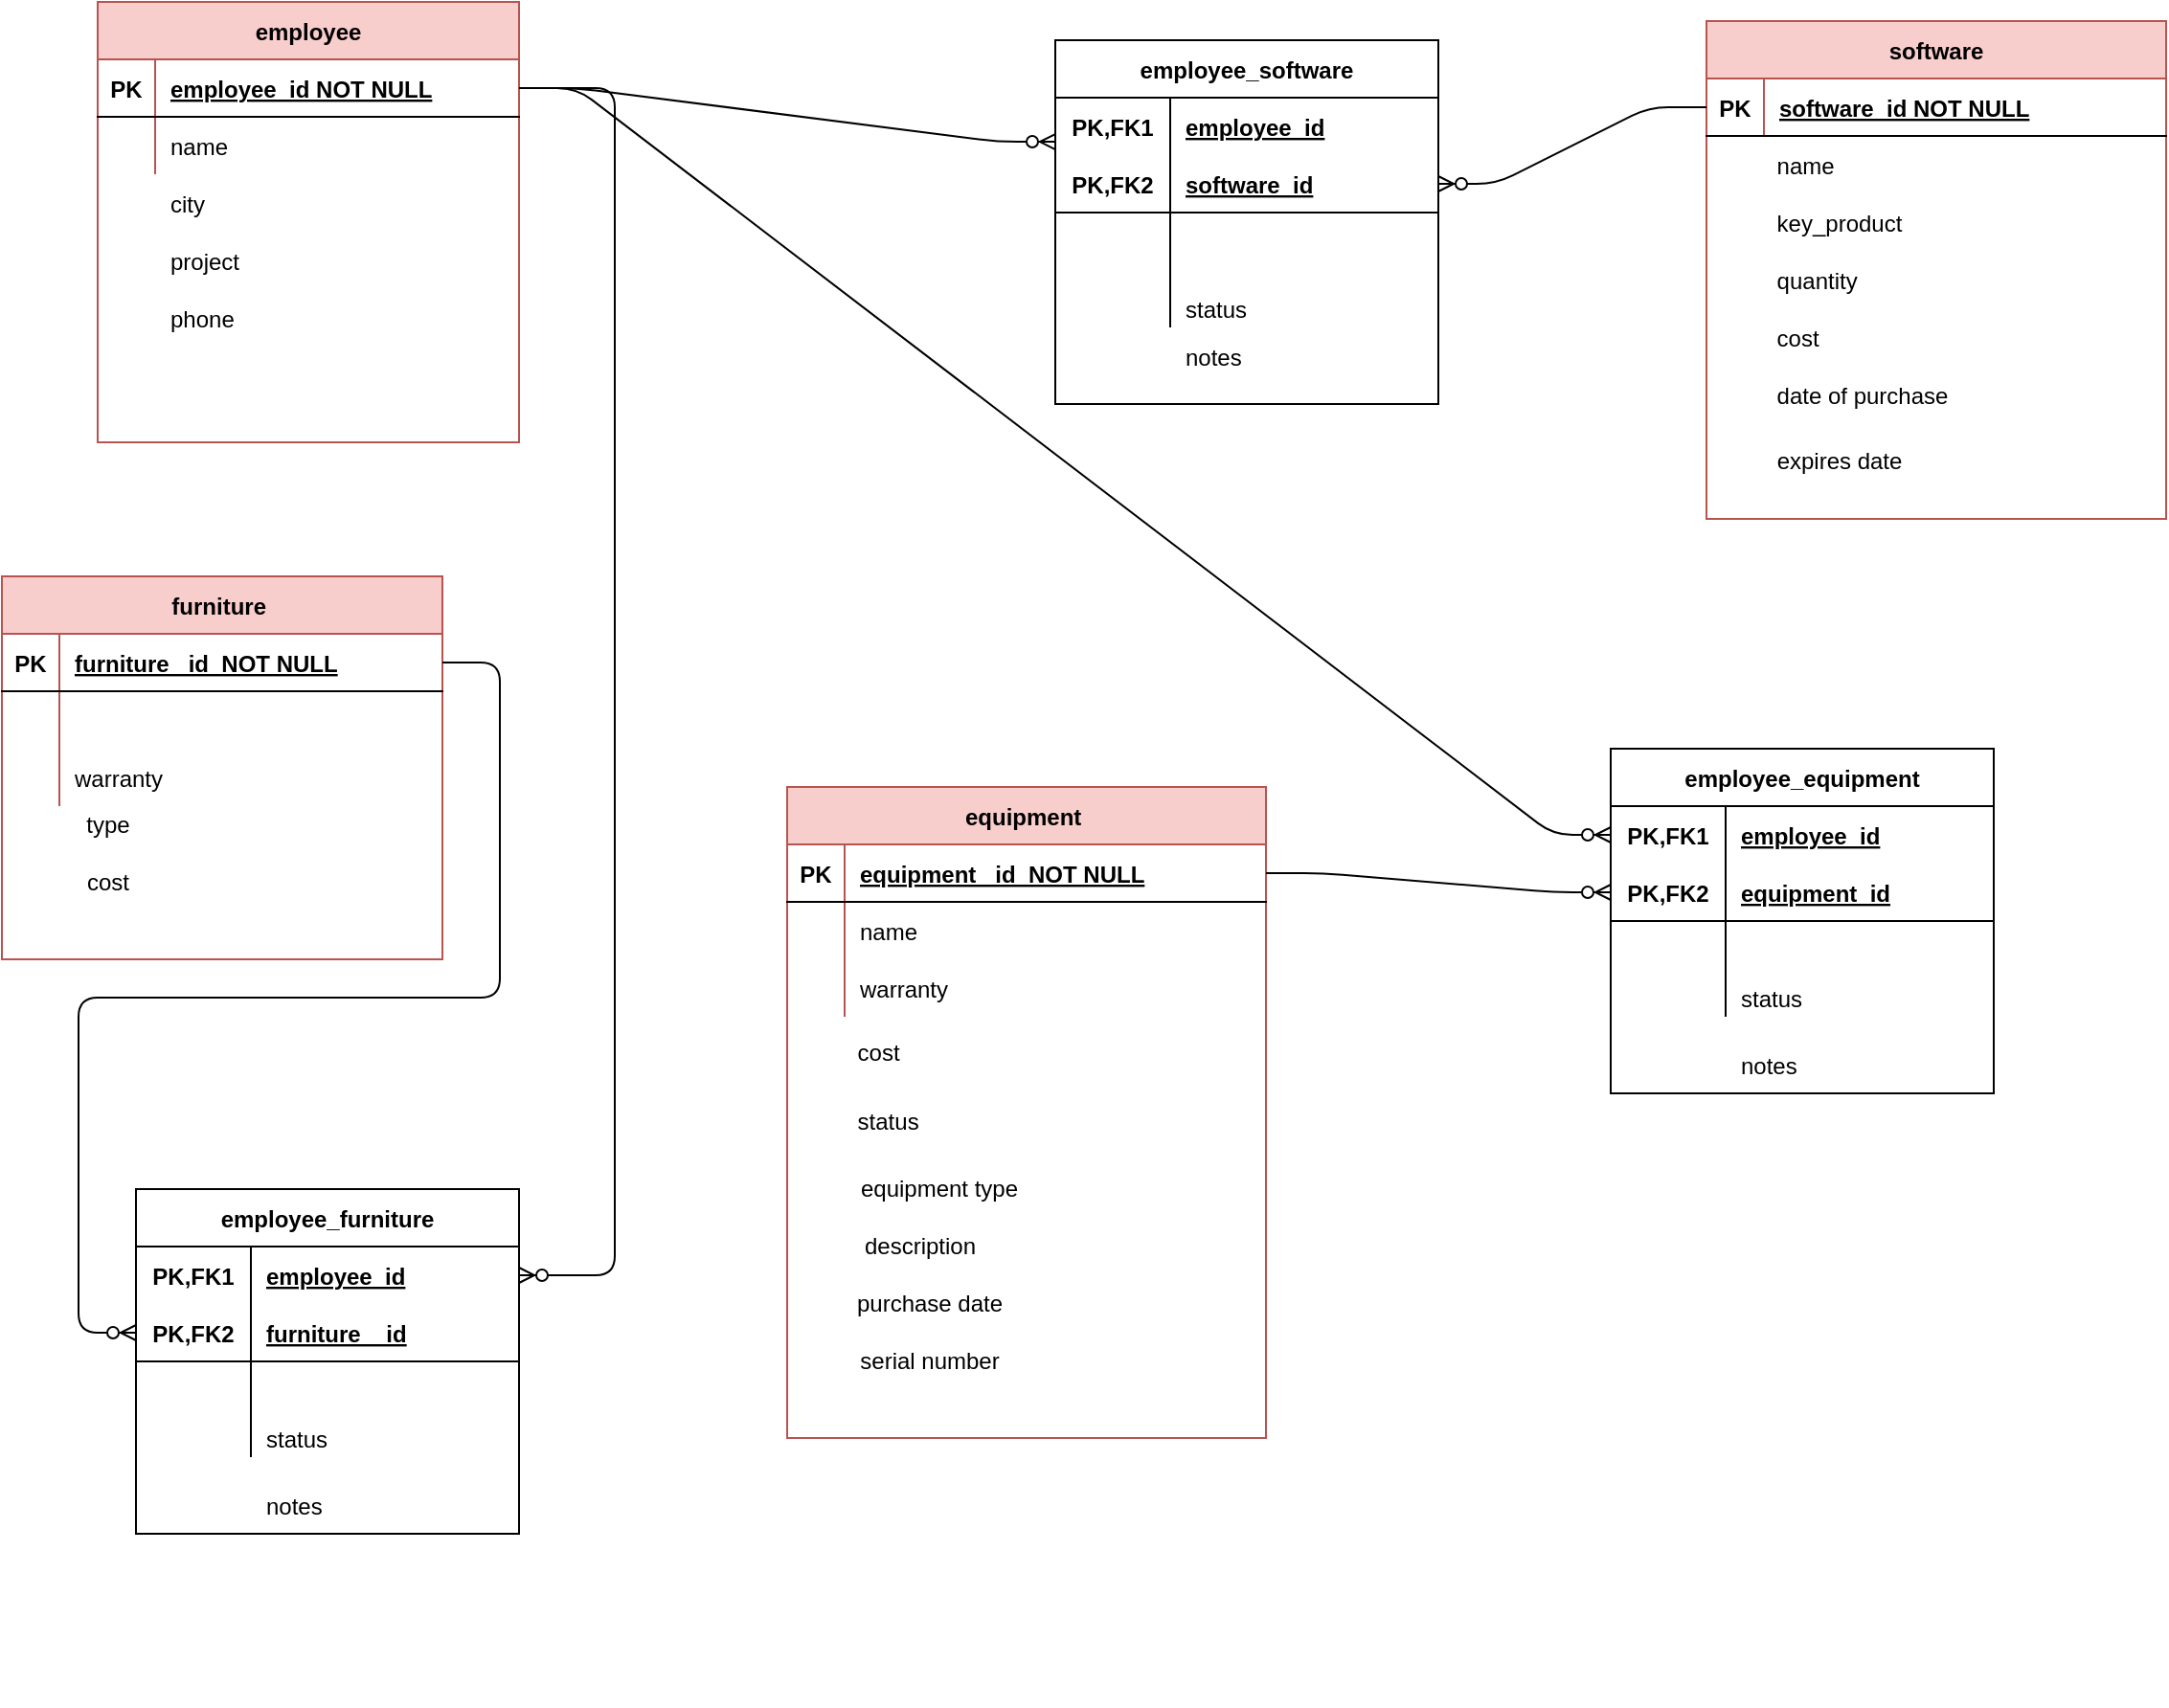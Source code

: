 <mxfile version="13.8.1" type="google"><diagram id="R2lEEEUBdFMjLlhIrx00" name="Page-1"><mxGraphModel dx="1958" dy="655" grid="1" gridSize="10" guides="1" tooltips="1" connect="1" arrows="1" fold="1" page="1" pageScale="1" pageWidth="850" pageHeight="1100" math="0" shadow="0" extFonts="Permanent Marker^https://fonts.googleapis.com/css?family=Permanent+Marker"><root><mxCell id="0"/><mxCell id="1" parent="0"/><mxCell id="dj6jd0pEN1gAfLZrmdvq-1" value="" style="group" connectable="0" vertex="1" parent="1"><mxGeometry x="-770" y="110" width="260" height="230" as="geometry"/></mxCell><mxCell id="C-vyLk0tnHw3VtMMgP7b-23" value="employee" style="shape=table;startSize=30;container=1;collapsible=1;childLayout=tableLayout;fixedRows=1;rowLines=0;fontStyle=1;align=center;resizeLast=1;fillColor=#f8cecc;strokeColor=#b85450;" parent="dj6jd0pEN1gAfLZrmdvq-1" vertex="1"><mxGeometry width="220" height="230" as="geometry"/></mxCell><mxCell id="C-vyLk0tnHw3VtMMgP7b-24" value="" style="shape=partialRectangle;collapsible=0;dropTarget=0;pointerEvents=0;fillColor=none;points=[[0,0.5],[1,0.5]];portConstraint=eastwest;top=0;left=0;right=0;bottom=1;" parent="C-vyLk0tnHw3VtMMgP7b-23" vertex="1"><mxGeometry y="30" width="220" height="30" as="geometry"/></mxCell><mxCell id="C-vyLk0tnHw3VtMMgP7b-25" value="PK" style="shape=partialRectangle;overflow=hidden;connectable=0;fillColor=none;top=0;left=0;bottom=0;right=0;fontStyle=1;" parent="C-vyLk0tnHw3VtMMgP7b-24" vertex="1"><mxGeometry width="30" height="30" as="geometry"/></mxCell><mxCell id="C-vyLk0tnHw3VtMMgP7b-26" value="employee_id NOT NULL " style="shape=partialRectangle;overflow=hidden;connectable=0;fillColor=none;top=0;left=0;bottom=0;right=0;align=left;spacingLeft=6;fontStyle=5;" parent="C-vyLk0tnHw3VtMMgP7b-24" vertex="1"><mxGeometry x="30" width="190" height="30" as="geometry"/></mxCell><mxCell id="C-vyLk0tnHw3VtMMgP7b-27" value="" style="shape=partialRectangle;collapsible=0;dropTarget=0;pointerEvents=0;fillColor=none;points=[[0,0.5],[1,0.5]];portConstraint=eastwest;top=0;left=0;right=0;bottom=0;" parent="C-vyLk0tnHw3VtMMgP7b-23" vertex="1"><mxGeometry y="60" width="220" height="30" as="geometry"/></mxCell><mxCell id="C-vyLk0tnHw3VtMMgP7b-28" value="" style="shape=partialRectangle;overflow=hidden;connectable=0;fillColor=none;top=0;left=0;bottom=0;right=0;" parent="C-vyLk0tnHw3VtMMgP7b-27" vertex="1"><mxGeometry width="30" height="30" as="geometry"/></mxCell><mxCell id="C-vyLk0tnHw3VtMMgP7b-29" value="name" style="shape=partialRectangle;overflow=hidden;connectable=0;fillColor=none;top=0;left=0;bottom=0;right=0;align=left;spacingLeft=6;" parent="C-vyLk0tnHw3VtMMgP7b-27" vertex="1"><mxGeometry x="30" width="190" height="30" as="geometry"/></mxCell><mxCell id="HF4qE6F3gMS1v6sScWg3-1" value="city" style="shape=partialRectangle;overflow=hidden;connectable=0;fillColor=none;top=0;left=0;bottom=0;right=0;align=left;spacingLeft=6;" parent="dj6jd0pEN1gAfLZrmdvq-1" vertex="1"><mxGeometry x="30" y="90" width="220" height="30" as="geometry"/></mxCell><mxCell id="HF4qE6F3gMS1v6sScWg3-2" value="project" style="shape=partialRectangle;overflow=hidden;connectable=0;fillColor=none;top=0;left=0;bottom=0;right=0;align=left;spacingLeft=6;" parent="dj6jd0pEN1gAfLZrmdvq-1" vertex="1"><mxGeometry x="30" y="120" width="220" height="30" as="geometry"/></mxCell><mxCell id="HF4qE6F3gMS1v6sScWg3-3" value="phone" style="shape=partialRectangle;overflow=hidden;connectable=0;fillColor=none;top=0;left=0;bottom=0;right=0;align=left;spacingLeft=6;" parent="dj6jd0pEN1gAfLZrmdvq-1" vertex="1"><mxGeometry x="30" y="150" width="220" height="30" as="geometry"/></mxCell><mxCell id="dj6jd0pEN1gAfLZrmdvq-2" value="" style="group" connectable="0" vertex="1" parent="1"><mxGeometry x="70" y="120" width="240" height="260" as="geometry"/></mxCell><mxCell id="HF4qE6F3gMS1v6sScWg3-4" value="" style="shape=partialRectangle;collapsible=0;dropTarget=0;pointerEvents=0;fillColor=none;points=[[0,0.5],[1,0.5]];portConstraint=eastwest;top=0;left=0;right=0;bottom=0;" parent="dj6jd0pEN1gAfLZrmdvq-2" vertex="1"><mxGeometry y="120" width="240" height="30" as="geometry"/></mxCell><mxCell id="HF4qE6F3gMS1v6sScWg3-5" value="" style="shape=partialRectangle;overflow=hidden;connectable=0;fillColor=none;top=0;left=0;bottom=0;right=0;" parent="HF4qE6F3gMS1v6sScWg3-4" vertex="1"><mxGeometry width="28.8" height="30" as="geometry"/></mxCell><mxCell id="HF4qE6F3gMS1v6sScWg3-6" value="quantity" style="shape=partialRectangle;overflow=hidden;connectable=0;fillColor=none;top=0;left=0;bottom=0;right=0;align=left;spacingLeft=6;" parent="HF4qE6F3gMS1v6sScWg3-4" vertex="1"><mxGeometry x="28.8" width="211.2" height="30" as="geometry"/></mxCell><mxCell id="HF4qE6F3gMS1v6sScWg3-7" value="" style="shape=partialRectangle;collapsible=0;dropTarget=0;pointerEvents=0;fillColor=none;points=[[0,0.5],[1,0.5]];portConstraint=eastwest;top=0;left=0;right=0;bottom=0;" parent="dj6jd0pEN1gAfLZrmdvq-2" vertex="1"><mxGeometry y="150" width="240" height="30" as="geometry"/></mxCell><mxCell id="HF4qE6F3gMS1v6sScWg3-8" value="" style="shape=partialRectangle;overflow=hidden;connectable=0;fillColor=none;top=0;left=0;bottom=0;right=0;" parent="HF4qE6F3gMS1v6sScWg3-7" vertex="1"><mxGeometry width="28.8" height="30" as="geometry"/></mxCell><mxCell id="HF4qE6F3gMS1v6sScWg3-9" value="cost" style="shape=partialRectangle;overflow=hidden;connectable=0;fillColor=none;top=0;left=0;bottom=0;right=0;align=left;spacingLeft=6;" parent="HF4qE6F3gMS1v6sScWg3-7" vertex="1"><mxGeometry x="28.8" width="211.2" height="30" as="geometry"/></mxCell><mxCell id="HF4qE6F3gMS1v6sScWg3-10" value="" style="shape=partialRectangle;collapsible=0;dropTarget=0;pointerEvents=0;fillColor=none;points=[[0,0.5],[1,0.5]];portConstraint=eastwest;top=0;left=0;right=0;bottom=0;" parent="dj6jd0pEN1gAfLZrmdvq-2" vertex="1"><mxGeometry y="180" width="240" height="30" as="geometry"/></mxCell><mxCell id="HF4qE6F3gMS1v6sScWg3-11" value="" style="shape=partialRectangle;overflow=hidden;connectable=0;fillColor=none;top=0;left=0;bottom=0;right=0;" vertex="1" parent="HF4qE6F3gMS1v6sScWg3-10"><mxGeometry width="28.8" height="30" as="geometry"/></mxCell><mxCell id="HF4qE6F3gMS1v6sScWg3-12" value="date of purchase " style="shape=partialRectangle;overflow=hidden;connectable=0;fillColor=none;top=0;left=0;bottom=0;right=0;align=left;spacingLeft=6;" parent="HF4qE6F3gMS1v6sScWg3-10" vertex="1"><mxGeometry x="28.8" width="211.2" height="30" as="geometry"/></mxCell><mxCell id="HF4qE6F3gMS1v6sScWg3-16" value="key_product" style="shape=partialRectangle;overflow=hidden;connectable=0;fillColor=none;top=0;left=0;bottom=0;right=0;align=left;spacingLeft=6;" parent="dj6jd0pEN1gAfLZrmdvq-2" vertex="1"><mxGeometry x="28.8" y="90" width="211.2" height="30" as="geometry"/></mxCell><mxCell id="HF4qE6F3gMS1v6sScWg3-17" value="name" style="shape=partialRectangle;overflow=hidden;connectable=0;fillColor=none;top=0;left=0;bottom=0;right=0;align=left;spacingLeft=6;" parent="dj6jd0pEN1gAfLZrmdvq-2" vertex="1"><mxGeometry x="28.8" y="60" width="211.2" height="30" as="geometry"/></mxCell><mxCell id="C-vyLk0tnHw3VtMMgP7b-2" value="software" style="shape=table;startSize=30;container=1;collapsible=1;childLayout=tableLayout;fixedRows=1;rowLines=0;fontStyle=1;align=center;resizeLast=1;fillColor=#f8cecc;strokeColor=#b85450;" parent="dj6jd0pEN1gAfLZrmdvq-2" vertex="1"><mxGeometry width="240" height="260" as="geometry"/></mxCell><mxCell id="C-vyLk0tnHw3VtMMgP7b-3" value="" style="shape=partialRectangle;collapsible=0;dropTarget=0;pointerEvents=0;fillColor=none;points=[[0,0.5],[1,0.5]];portConstraint=eastwest;top=0;left=0;right=0;bottom=1;" parent="C-vyLk0tnHw3VtMMgP7b-2" vertex="1"><mxGeometry y="30" width="240" height="30" as="geometry"/></mxCell><mxCell id="C-vyLk0tnHw3VtMMgP7b-4" value="PK" style="shape=partialRectangle;overflow=hidden;connectable=0;fillColor=none;top=0;left=0;bottom=0;right=0;fontStyle=1;" parent="C-vyLk0tnHw3VtMMgP7b-3" vertex="1"><mxGeometry width="30" height="30" as="geometry"/></mxCell><mxCell id="C-vyLk0tnHw3VtMMgP7b-5" value="software_id NOT NULL " style="shape=partialRectangle;overflow=hidden;connectable=0;fillColor=none;top=0;left=0;bottom=0;right=0;align=left;spacingLeft=6;fontStyle=5;" parent="C-vyLk0tnHw3VtMMgP7b-3" vertex="1"><mxGeometry x="30" width="210" height="30" as="geometry"/></mxCell><mxCell id="mMDVGD9raofGTqLVrZ20-1" value="expires date" style="text;html=1;align=center;verticalAlign=middle;resizable=0;points=[];autosize=1;" vertex="1" parent="dj6jd0pEN1gAfLZrmdvq-2"><mxGeometry x="28.8" y="220" width="80" height="20" as="geometry"/></mxCell><mxCell id="dj6jd0pEN1gAfLZrmdvq-3" value="" style="group" connectable="0" vertex="1" parent="1"><mxGeometry x="-410" y="520" width="250" height="340" as="geometry"/></mxCell><mxCell id="C-vyLk0tnHw3VtMMgP7b-13" value="equipment " style="shape=table;startSize=30;container=1;collapsible=1;childLayout=tableLayout;fixedRows=1;rowLines=0;fontStyle=1;align=center;resizeLast=1;fillColor=#f8cecc;strokeColor=#b85450;" parent="dj6jd0pEN1gAfLZrmdvq-3" vertex="1"><mxGeometry width="250" height="340" as="geometry"/></mxCell><mxCell id="C-vyLk0tnHw3VtMMgP7b-14" value="" style="shape=partialRectangle;collapsible=0;dropTarget=0;pointerEvents=0;fillColor=none;points=[[0,0.5],[1,0.5]];portConstraint=eastwest;top=0;left=0;right=0;bottom=1;" parent="C-vyLk0tnHw3VtMMgP7b-13" vertex="1"><mxGeometry y="30" width="250" height="30" as="geometry"/></mxCell><mxCell id="C-vyLk0tnHw3VtMMgP7b-15" value="PK" style="shape=partialRectangle;overflow=hidden;connectable=0;fillColor=none;top=0;left=0;bottom=0;right=0;fontStyle=1;" parent="C-vyLk0tnHw3VtMMgP7b-14" vertex="1"><mxGeometry width="30" height="30" as="geometry"/></mxCell><mxCell id="C-vyLk0tnHw3VtMMgP7b-16" value="equipment _id  NOT NULL " style="shape=partialRectangle;overflow=hidden;connectable=0;fillColor=none;top=0;left=0;bottom=0;right=0;align=left;spacingLeft=6;fontStyle=5;" parent="C-vyLk0tnHw3VtMMgP7b-14" vertex="1"><mxGeometry x="30" width="220" height="30" as="geometry"/></mxCell><mxCell id="C-vyLk0tnHw3VtMMgP7b-17" value="" style="shape=partialRectangle;collapsible=0;dropTarget=0;pointerEvents=0;fillColor=none;points=[[0,0.5],[1,0.5]];portConstraint=eastwest;top=0;left=0;right=0;bottom=0;" parent="C-vyLk0tnHw3VtMMgP7b-13" vertex="1"><mxGeometry y="60" width="250" height="30" as="geometry"/></mxCell><mxCell id="C-vyLk0tnHw3VtMMgP7b-18" value="" style="shape=partialRectangle;overflow=hidden;connectable=0;fillColor=none;top=0;left=0;bottom=0;right=0;" parent="C-vyLk0tnHw3VtMMgP7b-17" vertex="1"><mxGeometry width="30" height="30" as="geometry"/></mxCell><mxCell id="C-vyLk0tnHw3VtMMgP7b-19" value="name" style="shape=partialRectangle;overflow=hidden;connectable=0;fillColor=none;top=0;left=0;bottom=0;right=0;align=left;spacingLeft=6;" parent="C-vyLk0tnHw3VtMMgP7b-17" vertex="1"><mxGeometry x="30" width="220" height="30" as="geometry"/></mxCell><mxCell id="C-vyLk0tnHw3VtMMgP7b-20" value="" style="shape=partialRectangle;collapsible=0;dropTarget=0;pointerEvents=0;fillColor=none;points=[[0,0.5],[1,0.5]];portConstraint=eastwest;top=0;left=0;right=0;bottom=0;" parent="C-vyLk0tnHw3VtMMgP7b-13" vertex="1"><mxGeometry y="90" width="250" height="30" as="geometry"/></mxCell><mxCell id="C-vyLk0tnHw3VtMMgP7b-21" value="" style="shape=partialRectangle;overflow=hidden;connectable=0;fillColor=none;top=0;left=0;bottom=0;right=0;" parent="C-vyLk0tnHw3VtMMgP7b-20" vertex="1"><mxGeometry width="30" height="30" as="geometry"/></mxCell><mxCell id="C-vyLk0tnHw3VtMMgP7b-22" value="warranty" style="shape=partialRectangle;overflow=hidden;connectable=0;fillColor=none;top=0;left=0;bottom=0;right=0;align=left;spacingLeft=6;" parent="C-vyLk0tnHw3VtMMgP7b-20" vertex="1"><mxGeometry x="30" width="220" height="30" as="geometry"/></mxCell><mxCell id="HF4qE6F3gMS1v6sScWg3-13" value="cost " style="shape=partialRectangle;overflow=hidden;connectable=0;fillColor=none;top=0;left=0;bottom=0;right=0;align=left;spacingLeft=6;" parent="dj6jd0pEN1gAfLZrmdvq-3" vertex="1"><mxGeometry x="28.8" y="120" width="211.2" height="36" as="geometry"/></mxCell><mxCell id="HF4qE6F3gMS1v6sScWg3-14" value="" style="shape=partialRectangle;overflow=hidden;connectable=0;fillColor=none;top=0;left=0;bottom=0;right=0;align=left;spacingLeft=6;" parent="dj6jd0pEN1gAfLZrmdvq-3" vertex="1"><mxGeometry x="28.8" y="150" width="211.2" height="36" as="geometry"/></mxCell><mxCell id="HF4qE6F3gMS1v6sScWg3-15" value="status" style="shape=partialRectangle;overflow=hidden;connectable=0;fillColor=none;top=0;left=0;bottom=0;right=0;align=left;spacingLeft=6;" parent="dj6jd0pEN1gAfLZrmdvq-3" vertex="1"><mxGeometry x="28.8" y="156" width="211.2" height="36" as="geometry"/></mxCell><mxCell id="mMDVGD9raofGTqLVrZ20-2" value="equipment type" style="text;html=1;align=center;verticalAlign=middle;resizable=0;points=[];autosize=1;" vertex="1" parent="dj6jd0pEN1gAfLZrmdvq-3"><mxGeometry x="28.8" y="200" width="100" height="20" as="geometry"/></mxCell><mxCell id="mMDVGD9raofGTqLVrZ20-4" value="description" style="text;html=1;align=center;verticalAlign=middle;resizable=0;points=[];autosize=1;" vertex="1" parent="dj6jd0pEN1gAfLZrmdvq-3"><mxGeometry x="33.8" y="230" width="70" height="20" as="geometry"/></mxCell><mxCell id="mMDVGD9raofGTqLVrZ20-39" value="purchase date" style="text;html=1;align=center;verticalAlign=middle;resizable=0;points=[];autosize=1;" vertex="1" parent="dj6jd0pEN1gAfLZrmdvq-3"><mxGeometry x="28.8" y="260" width="90" height="20" as="geometry"/></mxCell><mxCell id="mMDVGD9raofGTqLVrZ20-40" value="serial number" style="text;html=1;align=center;verticalAlign=middle;resizable=0;points=[];autosize=1;" vertex="1" parent="dj6jd0pEN1gAfLZrmdvq-3"><mxGeometry x="28.8" y="290" width="90" height="20" as="geometry"/></mxCell><mxCell id="mMDVGD9raofGTqLVrZ20-8" value="" style="group" vertex="1" connectable="0" parent="1"><mxGeometry x="-820" y="410" width="250" height="200" as="geometry"/></mxCell><mxCell id="mMDVGD9raofGTqLVrZ20-6" value="type" style="text;html=1;align=center;verticalAlign=middle;resizable=0;points=[];autosize=1;" vertex="1" parent="mMDVGD9raofGTqLVrZ20-8"><mxGeometry x="35" y="120" width="40" height="20" as="geometry"/></mxCell><mxCell id="mMDVGD9raofGTqLVrZ20-7" value="cost" style="text;html=1;align=center;verticalAlign=middle;resizable=0;points=[];autosize=1;" vertex="1" parent="mMDVGD9raofGTqLVrZ20-8"><mxGeometry x="35" y="150" width="40" height="20" as="geometry"/></mxCell><mxCell id="HF4qE6F3gMS1v6sScWg3-43" value="furniture " style="shape=table;startSize=30;container=1;collapsible=1;childLayout=tableLayout;fixedRows=1;rowLines=0;fontStyle=1;align=center;resizeLast=1;fillColor=#f8cecc;strokeColor=#b85450;" parent="mMDVGD9raofGTqLVrZ20-8" vertex="1"><mxGeometry width="230" height="200" as="geometry"/></mxCell><mxCell id="HF4qE6F3gMS1v6sScWg3-44" value="" style="shape=partialRectangle;collapsible=0;dropTarget=0;pointerEvents=0;fillColor=none;points=[[0,0.5],[1,0.5]];portConstraint=eastwest;top=0;left=0;right=0;bottom=1;" parent="HF4qE6F3gMS1v6sScWg3-43" vertex="1"><mxGeometry y="30" width="230" height="30" as="geometry"/></mxCell><mxCell id="HF4qE6F3gMS1v6sScWg3-45" value="PK" style="shape=partialRectangle;overflow=hidden;connectable=0;fillColor=none;top=0;left=0;bottom=0;right=0;fontStyle=1;" parent="HF4qE6F3gMS1v6sScWg3-44" vertex="1"><mxGeometry width="30" height="30" as="geometry"/></mxCell><mxCell id="HF4qE6F3gMS1v6sScWg3-46" value="furniture _id  NOT NULL " style="shape=partialRectangle;overflow=hidden;connectable=0;fillColor=none;top=0;left=0;bottom=0;right=0;align=left;spacingLeft=6;fontStyle=5;" parent="HF4qE6F3gMS1v6sScWg3-44" vertex="1"><mxGeometry x="30" width="200" height="30" as="geometry"/></mxCell><mxCell id="HF4qE6F3gMS1v6sScWg3-47" value="" style="shape=partialRectangle;collapsible=0;dropTarget=0;pointerEvents=0;fillColor=none;points=[[0,0.5],[1,0.5]];portConstraint=eastwest;top=0;left=0;right=0;bottom=0;" parent="HF4qE6F3gMS1v6sScWg3-43" vertex="1"><mxGeometry y="60" width="230" height="30" as="geometry"/></mxCell><mxCell id="HF4qE6F3gMS1v6sScWg3-48" value="" style="shape=partialRectangle;overflow=hidden;connectable=0;fillColor=none;top=0;left=0;bottom=0;right=0;" parent="HF4qE6F3gMS1v6sScWg3-47" vertex="1"><mxGeometry width="30" height="30" as="geometry"/></mxCell><mxCell id="HF4qE6F3gMS1v6sScWg3-49" value="" style="shape=partialRectangle;overflow=hidden;connectable=0;fillColor=none;top=0;left=0;bottom=0;right=0;align=left;spacingLeft=6;" parent="HF4qE6F3gMS1v6sScWg3-47" vertex="1"><mxGeometry x="30" width="200" height="30" as="geometry"/></mxCell><mxCell id="HF4qE6F3gMS1v6sScWg3-50" value="" style="shape=partialRectangle;collapsible=0;dropTarget=0;pointerEvents=0;fillColor=none;points=[[0,0.5],[1,0.5]];portConstraint=eastwest;top=0;left=0;right=0;bottom=0;" parent="HF4qE6F3gMS1v6sScWg3-43" vertex="1"><mxGeometry y="90" width="230" height="30" as="geometry"/></mxCell><mxCell id="HF4qE6F3gMS1v6sScWg3-51" value="" style="shape=partialRectangle;overflow=hidden;connectable=0;fillColor=none;top=0;left=0;bottom=0;right=0;" parent="HF4qE6F3gMS1v6sScWg3-50" vertex="1"><mxGeometry width="30" height="30" as="geometry"/></mxCell><mxCell id="HF4qE6F3gMS1v6sScWg3-52" value="warranty" style="shape=partialRectangle;overflow=hidden;connectable=0;fillColor=none;top=0;left=0;bottom=0;right=0;align=left;spacingLeft=6;" parent="HF4qE6F3gMS1v6sScWg3-50" vertex="1"><mxGeometry x="30" width="200" height="30" as="geometry"/></mxCell><mxCell id="mMDVGD9raofGTqLVrZ20-41" value="" style="group" vertex="1" connectable="0" parent="1"><mxGeometry x="20" y="500" width="200" height="270" as="geometry"/></mxCell><mxCell id="mMDVGD9raofGTqLVrZ20-37" value="notes" style="shape=partialRectangle;connectable=0;fillColor=none;top=0;left=0;bottom=0;right=0;align=left;spacingLeft=6;overflow=hidden;" vertex="1" parent="mMDVGD9raofGTqLVrZ20-41"><mxGeometry x="60" y="150" width="140" height="30" as="geometry"/></mxCell><mxCell id="mMDVGD9raofGTqLVrZ20-23" value="employee_equipment" style="shape=table;startSize=30;container=1;collapsible=1;childLayout=tableLayout;fixedRows=1;rowLines=0;fontStyle=1;align=center;resizeLast=1;" vertex="1" parent="mMDVGD9raofGTqLVrZ20-41"><mxGeometry width="200" height="180" as="geometry"/></mxCell><mxCell id="mMDVGD9raofGTqLVrZ20-24" value="" style="shape=partialRectangle;collapsible=0;dropTarget=0;pointerEvents=0;fillColor=none;top=0;left=0;bottom=0;right=0;points=[[0,0.5],[1,0.5]];portConstraint=eastwest;" vertex="1" parent="mMDVGD9raofGTqLVrZ20-23"><mxGeometry y="30" width="200" height="30" as="geometry"/></mxCell><mxCell id="mMDVGD9raofGTqLVrZ20-25" value="PK,FK1" style="shape=partialRectangle;connectable=0;fillColor=none;top=0;left=0;bottom=0;right=0;fontStyle=1;overflow=hidden;" vertex="1" parent="mMDVGD9raofGTqLVrZ20-24"><mxGeometry width="60" height="30" as="geometry"/></mxCell><mxCell id="mMDVGD9raofGTqLVrZ20-26" value="employee_id" style="shape=partialRectangle;connectable=0;fillColor=none;top=0;left=0;bottom=0;right=0;align=left;spacingLeft=6;fontStyle=5;overflow=hidden;" vertex="1" parent="mMDVGD9raofGTqLVrZ20-24"><mxGeometry x="60" width="140" height="30" as="geometry"/></mxCell><mxCell id="mMDVGD9raofGTqLVrZ20-27" value="" style="shape=partialRectangle;collapsible=0;dropTarget=0;pointerEvents=0;fillColor=none;top=0;left=0;bottom=1;right=0;points=[[0,0.5],[1,0.5]];portConstraint=eastwest;" vertex="1" parent="mMDVGD9raofGTqLVrZ20-23"><mxGeometry y="60" width="200" height="30" as="geometry"/></mxCell><mxCell id="mMDVGD9raofGTqLVrZ20-28" value="PK,FK2" style="shape=partialRectangle;connectable=0;fillColor=none;top=0;left=0;bottom=0;right=0;fontStyle=1;overflow=hidden;" vertex="1" parent="mMDVGD9raofGTqLVrZ20-27"><mxGeometry width="60" height="30" as="geometry"/></mxCell><mxCell id="mMDVGD9raofGTqLVrZ20-29" value="equipment_id" style="shape=partialRectangle;connectable=0;fillColor=none;top=0;left=0;bottom=0;right=0;align=left;spacingLeft=6;fontStyle=5;overflow=hidden;" vertex="1" parent="mMDVGD9raofGTqLVrZ20-27"><mxGeometry x="60" width="140" height="30" as="geometry"/></mxCell><mxCell id="mMDVGD9raofGTqLVrZ20-30" value="" style="shape=partialRectangle;collapsible=0;dropTarget=0;pointerEvents=0;fillColor=none;top=0;left=0;bottom=0;right=0;points=[[0,0.5],[1,0.5]];portConstraint=eastwest;" vertex="1" parent="mMDVGD9raofGTqLVrZ20-23"><mxGeometry y="90" width="200" height="30" as="geometry"/></mxCell><mxCell id="mMDVGD9raofGTqLVrZ20-31" value="" style="shape=partialRectangle;connectable=0;fillColor=none;top=0;left=0;bottom=0;right=0;editable=1;overflow=hidden;" vertex="1" parent="mMDVGD9raofGTqLVrZ20-30"><mxGeometry width="60" height="30" as="geometry"/></mxCell><mxCell id="mMDVGD9raofGTqLVrZ20-32" value="" style="shape=partialRectangle;connectable=0;fillColor=none;top=0;left=0;bottom=0;right=0;align=left;spacingLeft=6;overflow=hidden;" vertex="1" parent="mMDVGD9raofGTqLVrZ20-30"><mxGeometry x="60" width="140" height="30" as="geometry"/></mxCell><mxCell id="mMDVGD9raofGTqLVrZ20-33" value="" style="shape=partialRectangle;collapsible=0;dropTarget=0;pointerEvents=0;fillColor=none;top=0;left=0;bottom=0;right=0;points=[[0,0.5],[1,0.5]];portConstraint=eastwest;" vertex="1" parent="mMDVGD9raofGTqLVrZ20-23"><mxGeometry y="120" width="200" height="20" as="geometry"/></mxCell><mxCell id="mMDVGD9raofGTqLVrZ20-34" value="" style="shape=partialRectangle;connectable=0;fillColor=none;top=0;left=0;bottom=0;right=0;editable=1;overflow=hidden;" vertex="1" parent="mMDVGD9raofGTqLVrZ20-33"><mxGeometry width="60" height="20" as="geometry"/></mxCell><mxCell id="mMDVGD9raofGTqLVrZ20-35" value="status" style="shape=partialRectangle;connectable=0;fillColor=none;top=0;left=0;bottom=0;right=0;align=left;spacingLeft=6;overflow=hidden;" vertex="1" parent="mMDVGD9raofGTqLVrZ20-33"><mxGeometry x="60" width="140" height="20" as="geometry"/></mxCell><mxCell id="mMDVGD9raofGTqLVrZ20-42" value="" style="group" vertex="1" connectable="0" parent="1"><mxGeometry x="-270" y="130" width="200" height="270" as="geometry"/></mxCell><mxCell id="mMDVGD9raofGTqLVrZ20-43" value="notes" style="shape=partialRectangle;connectable=0;fillColor=none;top=0;left=0;bottom=0;right=0;align=left;spacingLeft=6;overflow=hidden;" vertex="1" parent="mMDVGD9raofGTqLVrZ20-42"><mxGeometry x="60" y="150" width="140" height="30" as="geometry"/></mxCell><mxCell id="mMDVGD9raofGTqLVrZ20-44" value="employee_software" style="shape=table;startSize=30;container=1;collapsible=1;childLayout=tableLayout;fixedRows=1;rowLines=0;fontStyle=1;align=center;resizeLast=1;" vertex="1" parent="mMDVGD9raofGTqLVrZ20-42"><mxGeometry width="200" height="190" as="geometry"/></mxCell><mxCell id="mMDVGD9raofGTqLVrZ20-45" value="" style="shape=partialRectangle;collapsible=0;dropTarget=0;pointerEvents=0;fillColor=none;top=0;left=0;bottom=0;right=0;points=[[0,0.5],[1,0.5]];portConstraint=eastwest;" vertex="1" parent="mMDVGD9raofGTqLVrZ20-44"><mxGeometry y="30" width="200" height="30" as="geometry"/></mxCell><mxCell id="mMDVGD9raofGTqLVrZ20-46" value="PK,FK1" style="shape=partialRectangle;connectable=0;fillColor=none;top=0;left=0;bottom=0;right=0;fontStyle=1;overflow=hidden;" vertex="1" parent="mMDVGD9raofGTqLVrZ20-45"><mxGeometry width="60" height="30" as="geometry"/></mxCell><mxCell id="mMDVGD9raofGTqLVrZ20-47" value="employee_id" style="shape=partialRectangle;connectable=0;fillColor=none;top=0;left=0;bottom=0;right=0;align=left;spacingLeft=6;fontStyle=5;overflow=hidden;" vertex="1" parent="mMDVGD9raofGTqLVrZ20-45"><mxGeometry x="60" width="140" height="30" as="geometry"/></mxCell><mxCell id="mMDVGD9raofGTqLVrZ20-48" value="" style="shape=partialRectangle;collapsible=0;dropTarget=0;pointerEvents=0;fillColor=none;top=0;left=0;bottom=1;right=0;points=[[0,0.5],[1,0.5]];portConstraint=eastwest;" vertex="1" parent="mMDVGD9raofGTqLVrZ20-44"><mxGeometry y="60" width="200" height="30" as="geometry"/></mxCell><mxCell id="mMDVGD9raofGTqLVrZ20-49" value="PK,FK2" style="shape=partialRectangle;connectable=0;fillColor=none;top=0;left=0;bottom=0;right=0;fontStyle=1;overflow=hidden;" vertex="1" parent="mMDVGD9raofGTqLVrZ20-48"><mxGeometry width="60" height="30" as="geometry"/></mxCell><mxCell id="mMDVGD9raofGTqLVrZ20-50" value="software_id" style="shape=partialRectangle;connectable=0;fillColor=none;top=0;left=0;bottom=0;right=0;align=left;spacingLeft=6;fontStyle=5;overflow=hidden;" vertex="1" parent="mMDVGD9raofGTqLVrZ20-48"><mxGeometry x="60" width="140" height="30" as="geometry"/></mxCell><mxCell id="mMDVGD9raofGTqLVrZ20-51" value="" style="shape=partialRectangle;collapsible=0;dropTarget=0;pointerEvents=0;fillColor=none;top=0;left=0;bottom=0;right=0;points=[[0,0.5],[1,0.5]];portConstraint=eastwest;" vertex="1" parent="mMDVGD9raofGTqLVrZ20-44"><mxGeometry y="90" width="200" height="40" as="geometry"/></mxCell><mxCell id="mMDVGD9raofGTqLVrZ20-52" value="" style="shape=partialRectangle;connectable=0;fillColor=none;top=0;left=0;bottom=0;right=0;editable=1;overflow=hidden;" vertex="1" parent="mMDVGD9raofGTqLVrZ20-51"><mxGeometry width="60" height="40" as="geometry"/></mxCell><mxCell id="mMDVGD9raofGTqLVrZ20-53" value="" style="shape=partialRectangle;connectable=0;fillColor=none;top=0;left=0;bottom=0;right=0;align=left;spacingLeft=6;overflow=hidden;" vertex="1" parent="mMDVGD9raofGTqLVrZ20-51"><mxGeometry x="60" width="140" height="40" as="geometry"/></mxCell><mxCell id="mMDVGD9raofGTqLVrZ20-54" value="" style="shape=partialRectangle;collapsible=0;dropTarget=0;pointerEvents=0;fillColor=none;top=0;left=0;bottom=0;right=0;points=[[0,0.5],[1,0.5]];portConstraint=eastwest;" vertex="1" parent="mMDVGD9raofGTqLVrZ20-44"><mxGeometry y="130" width="200" height="20" as="geometry"/></mxCell><mxCell id="mMDVGD9raofGTqLVrZ20-55" value="" style="shape=partialRectangle;connectable=0;fillColor=none;top=0;left=0;bottom=0;right=0;editable=1;overflow=hidden;" vertex="1" parent="mMDVGD9raofGTqLVrZ20-54"><mxGeometry width="60" height="20" as="geometry"/></mxCell><mxCell id="mMDVGD9raofGTqLVrZ20-56" value="status" style="shape=partialRectangle;connectable=0;fillColor=none;top=0;left=0;bottom=0;right=0;align=left;spacingLeft=6;overflow=hidden;" vertex="1" parent="mMDVGD9raofGTqLVrZ20-54"><mxGeometry x="60" width="140" height="20" as="geometry"/></mxCell><mxCell id="mMDVGD9raofGTqLVrZ20-57" value="" style="group" vertex="1" connectable="0" parent="1"><mxGeometry x="-800" y="720" width="250" height="280" as="geometry"/></mxCell><mxCell id="mMDVGD9raofGTqLVrZ20-59" value="employee_furniture" style="shape=table;startSize=30;container=1;collapsible=1;childLayout=tableLayout;fixedRows=1;rowLines=0;fontStyle=1;align=center;resizeLast=1;" vertex="1" parent="mMDVGD9raofGTqLVrZ20-57"><mxGeometry x="50" y="10" width="200" height="180" as="geometry"/></mxCell><mxCell id="mMDVGD9raofGTqLVrZ20-60" value="" style="shape=partialRectangle;collapsible=0;dropTarget=0;pointerEvents=0;fillColor=none;top=0;left=0;bottom=0;right=0;points=[[0,0.5],[1,0.5]];portConstraint=eastwest;" vertex="1" parent="mMDVGD9raofGTqLVrZ20-59"><mxGeometry y="30" width="200" height="30" as="geometry"/></mxCell><mxCell id="mMDVGD9raofGTqLVrZ20-61" value="PK,FK1" style="shape=partialRectangle;connectable=0;fillColor=none;top=0;left=0;bottom=0;right=0;fontStyle=1;overflow=hidden;" vertex="1" parent="mMDVGD9raofGTqLVrZ20-60"><mxGeometry width="60" height="30" as="geometry"/></mxCell><mxCell id="mMDVGD9raofGTqLVrZ20-62" value="employee_id" style="shape=partialRectangle;connectable=0;fillColor=none;top=0;left=0;bottom=0;right=0;align=left;spacingLeft=6;fontStyle=5;overflow=hidden;" vertex="1" parent="mMDVGD9raofGTqLVrZ20-60"><mxGeometry x="60" width="140" height="30" as="geometry"/></mxCell><mxCell id="mMDVGD9raofGTqLVrZ20-63" value="" style="shape=partialRectangle;collapsible=0;dropTarget=0;pointerEvents=0;fillColor=none;top=0;left=0;bottom=1;right=0;points=[[0,0.5],[1,0.5]];portConstraint=eastwest;" vertex="1" parent="mMDVGD9raofGTqLVrZ20-59"><mxGeometry y="60" width="200" height="30" as="geometry"/></mxCell><mxCell id="mMDVGD9raofGTqLVrZ20-64" value="PK,FK2" style="shape=partialRectangle;connectable=0;fillColor=none;top=0;left=0;bottom=0;right=0;fontStyle=1;overflow=hidden;" vertex="1" parent="mMDVGD9raofGTqLVrZ20-63"><mxGeometry width="60" height="30" as="geometry"/></mxCell><mxCell id="mMDVGD9raofGTqLVrZ20-65" value="furniture  _id" style="shape=partialRectangle;connectable=0;fillColor=none;top=0;left=0;bottom=0;right=0;align=left;spacingLeft=6;fontStyle=5;overflow=hidden;" vertex="1" parent="mMDVGD9raofGTqLVrZ20-63"><mxGeometry x="60" width="140" height="30" as="geometry"/></mxCell><mxCell id="mMDVGD9raofGTqLVrZ20-66" value="" style="shape=partialRectangle;collapsible=0;dropTarget=0;pointerEvents=0;fillColor=none;top=0;left=0;bottom=0;right=0;points=[[0,0.5],[1,0.5]];portConstraint=eastwest;" vertex="1" parent="mMDVGD9raofGTqLVrZ20-59"><mxGeometry y="90" width="200" height="30" as="geometry"/></mxCell><mxCell id="mMDVGD9raofGTqLVrZ20-67" value="" style="shape=partialRectangle;connectable=0;fillColor=none;top=0;left=0;bottom=0;right=0;editable=1;overflow=hidden;" vertex="1" parent="mMDVGD9raofGTqLVrZ20-66"><mxGeometry width="60" height="30" as="geometry"/></mxCell><mxCell id="mMDVGD9raofGTqLVrZ20-68" value="" style="shape=partialRectangle;connectable=0;fillColor=none;top=0;left=0;bottom=0;right=0;align=left;spacingLeft=6;overflow=hidden;" vertex="1" parent="mMDVGD9raofGTqLVrZ20-66"><mxGeometry x="60" width="140" height="30" as="geometry"/></mxCell><mxCell id="mMDVGD9raofGTqLVrZ20-69" value="" style="shape=partialRectangle;collapsible=0;dropTarget=0;pointerEvents=0;fillColor=none;top=0;left=0;bottom=0;right=0;points=[[0,0.5],[1,0.5]];portConstraint=eastwest;" vertex="1" parent="mMDVGD9raofGTqLVrZ20-59"><mxGeometry y="120" width="200" height="20" as="geometry"/></mxCell><mxCell id="mMDVGD9raofGTqLVrZ20-70" value="" style="shape=partialRectangle;connectable=0;fillColor=none;top=0;left=0;bottom=0;right=0;editable=1;overflow=hidden;" vertex="1" parent="mMDVGD9raofGTqLVrZ20-69"><mxGeometry width="60" height="20" as="geometry"/></mxCell><mxCell id="mMDVGD9raofGTqLVrZ20-71" value="status" style="shape=partialRectangle;connectable=0;fillColor=none;top=0;left=0;bottom=0;right=0;align=left;spacingLeft=6;overflow=hidden;" vertex="1" parent="mMDVGD9raofGTqLVrZ20-69"><mxGeometry x="60" width="140" height="20" as="geometry"/></mxCell><mxCell id="mMDVGD9raofGTqLVrZ20-58" value="notes" style="shape=partialRectangle;connectable=0;fillColor=none;top=0;left=0;bottom=0;right=0;align=left;spacingLeft=6;overflow=hidden;" vertex="1" parent="mMDVGD9raofGTqLVrZ20-57"><mxGeometry x="110" y="160" width="140" height="30" as="geometry"/></mxCell><mxCell id="mMDVGD9raofGTqLVrZ20-79" value="" style="edgeStyle=entityRelationEdgeStyle;fontSize=12;html=1;endArrow=ERzeroToMany;endFill=1;exitX=0;exitY=0.5;exitDx=0;exitDy=0;entryX=1;entryY=0.5;entryDx=0;entryDy=0;" edge="1" parent="1" source="C-vyLk0tnHw3VtMMgP7b-3" target="mMDVGD9raofGTqLVrZ20-48"><mxGeometry width="100" height="100" relative="1" as="geometry"><mxPoint x="-80" y="310" as="sourcePoint"/><mxPoint x="190" y="210" as="targetPoint"/></mxGeometry></mxCell><mxCell id="mMDVGD9raofGTqLVrZ20-80" value="" style="edgeStyle=entityRelationEdgeStyle;fontSize=12;html=1;endArrow=ERzeroToMany;endFill=1;" edge="1" parent="1"><mxGeometry width="100" height="100" relative="1" as="geometry"><mxPoint x="-590" y="455" as="sourcePoint"/><mxPoint x="-750" y="805" as="targetPoint"/></mxGeometry></mxCell><mxCell id="mMDVGD9raofGTqLVrZ20-81" value="" style="edgeStyle=entityRelationEdgeStyle;fontSize=12;html=1;endArrow=ERzeroToMany;endFill=1;entryX=0;entryY=0.5;entryDx=0;entryDy=0;" edge="1" parent="1" source="C-vyLk0tnHw3VtMMgP7b-24" target="mMDVGD9raofGTqLVrZ20-24"><mxGeometry width="100" height="100" relative="1" as="geometry"><mxPoint x="-530" y="170" as="sourcePoint"/><mxPoint x="-30" y="545" as="targetPoint"/></mxGeometry></mxCell><mxCell id="mMDVGD9raofGTqLVrZ20-77" value="" style="edgeStyle=entityRelationEdgeStyle;fontSize=12;html=1;endArrow=ERzeroToMany;endFill=1;exitX=1;exitY=0.5;exitDx=0;exitDy=0;entryX=0;entryY=0.767;entryDx=0;entryDy=0;entryPerimeter=0;" edge="1" parent="1" source="C-vyLk0tnHw3VtMMgP7b-24" target="mMDVGD9raofGTqLVrZ20-45"><mxGeometry width="100" height="100" relative="1" as="geometry"><mxPoint x="-490" y="120" as="sourcePoint"/><mxPoint x="90" y="170" as="targetPoint"/></mxGeometry></mxCell><mxCell id="mMDVGD9raofGTqLVrZ20-82" value="" style="edgeStyle=entityRelationEdgeStyle;fontSize=12;html=1;endArrow=ERzeroToMany;endFill=1;" edge="1" parent="1" target="mMDVGD9raofGTqLVrZ20-60"><mxGeometry width="100" height="100" relative="1" as="geometry"><mxPoint x="-530" y="155" as="sourcePoint"/><mxPoint x="-460" y="870" as="targetPoint"/></mxGeometry></mxCell><mxCell id="mMDVGD9raofGTqLVrZ20-83" value="" style="edgeStyle=entityRelationEdgeStyle;fontSize=12;html=1;endArrow=ERzeroToMany;endFill=1;entryX=0;entryY=0.5;entryDx=0;entryDy=0;" edge="1" parent="1" source="C-vyLk0tnHw3VtMMgP7b-14" target="mMDVGD9raofGTqLVrZ20-27"><mxGeometry width="100" height="100" relative="1" as="geometry"><mxPoint x="-80" y="550" as="sourcePoint"/><mxPoint x="20" y="450" as="targetPoint"/></mxGeometry></mxCell></root></mxGraphModel></diagram></mxfile>